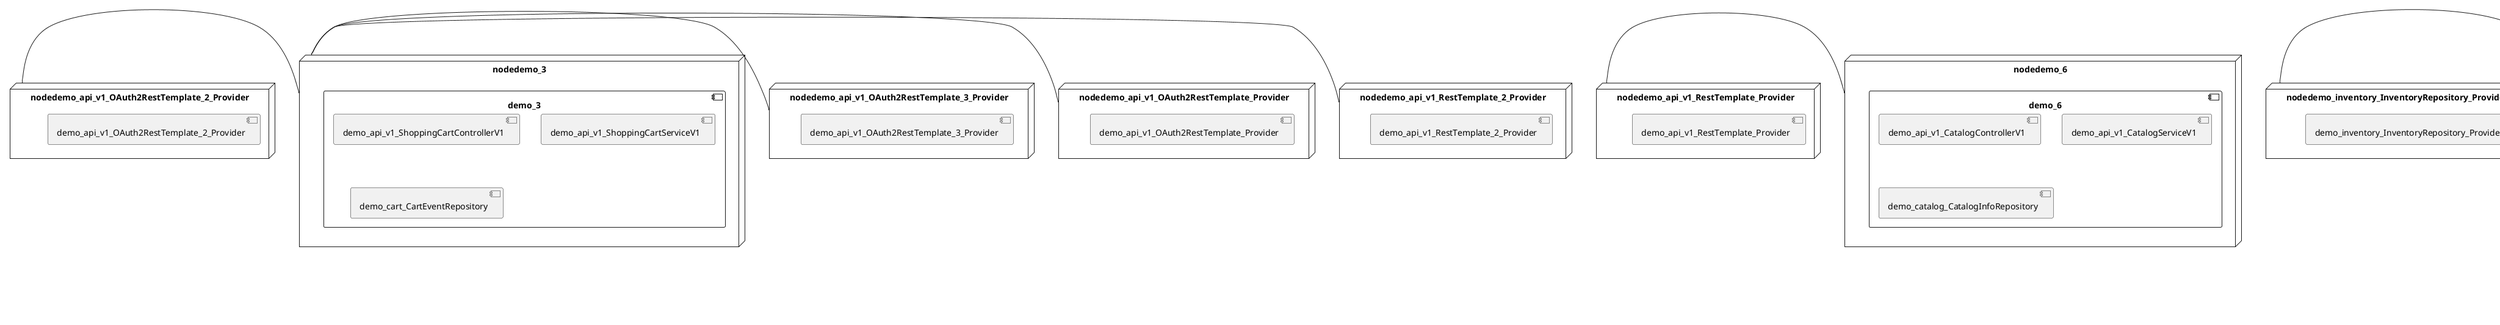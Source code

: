 @startuml
skinparam fixCircleLabelOverlapping true
skinparam componentStyle uml2
node nodedemo {
component demo {
[demo_api_v1_UserControllerV1] [[kbastani-spring-cloud-event-sourcing-example.system#_Ivq7tlR8Ee-1IfrDdP7NHQ]]
[demo_api_v1_UserServiceV1] [[kbastani-spring-cloud-event-sourcing-example.system#_Ivq7tlR8Ee-1IfrDdP7NHQ]]
[demo_user_UserRepository] [[kbastani-spring-cloud-event-sourcing-example.system#_Ivq7tlR8Ee-1IfrDdP7NHQ]]
}
}
node nodedemo_2 {
component demo_2 {
[demo_UserController] [[kbastani-spring-cloud-event-sourcing-example.system#_Ivq7tlR8Ee-1IfrDdP7NHQ]]
[demo_UserRepository] [[kbastani-spring-cloud-event-sourcing-example.system#_Ivq7tlR8Ee-1IfrDdP7NHQ]]
[demo_UserService] [[kbastani-spring-cloud-event-sourcing-example.system#_Ivq7tlR8Ee-1IfrDdP7NHQ]]
[demo_login_UserController] [[kbastani-spring-cloud-event-sourcing-example.system#_Ivq7tlR8Ee-1IfrDdP7NHQ]]
}
}
node nodedemo_3 {
component demo_3 {
[demo_api_v1_ShoppingCartControllerV1] [[kbastani-spring-cloud-event-sourcing-example.system#_Ivq7tlR8Ee-1IfrDdP7NHQ]]
[demo_api_v1_ShoppingCartServiceV1] [[kbastani-spring-cloud-event-sourcing-example.system#_Ivq7tlR8Ee-1IfrDdP7NHQ]]
[demo_cart_CartEventRepository] [[kbastani-spring-cloud-event-sourcing-example.system#_Ivq7tlR8Ee-1IfrDdP7NHQ]]
}
}
node nodedemo_4 {
component demo_4 {
[DatabaseInitializer] [[kbastani-spring-cloud-event-sourcing-example.system#_Ivq7tlR8Ee-1IfrDdP7NHQ]]
[demo_api_v1_OrderControllerV1] [[kbastani-spring-cloud-event-sourcing-example.system#_Ivq7tlR8Ee-1IfrDdP7NHQ]]
[demo_api_v1_OrderServiceV1] [[kbastani-spring-cloud-event-sourcing-example.system#_Ivq7tlR8Ee-1IfrDdP7NHQ]]
[demo_config_DatabaseInitializer] [[kbastani-spring-cloud-event-sourcing-example.system#_Ivq7tlR8Ee-1IfrDdP7NHQ]]
[demo_invoice_InvoiceRepository] [[kbastani-spring-cloud-event-sourcing-example.system#_Ivq7tlR8Ee-1IfrDdP7NHQ]]
[demo_order_OrderEventRepository] [[kbastani-spring-cloud-event-sourcing-example.system#_Ivq7tlR8Ee-1IfrDdP7NHQ]]
[demo_order_OrderRepository] [[kbastani-spring-cloud-event-sourcing-example.system#_Ivq7tlR8Ee-1IfrDdP7NHQ]]
}
}
node nodedemo_5 {
component demo_5 {
[demo_account_AccountRepository] [[kbastani-spring-cloud-event-sourcing-example.system#_Ivq7tlR8Ee-1IfrDdP7NHQ]]
[demo_api_v1_AccountControllerV1] [[kbastani-spring-cloud-event-sourcing-example.system#_Ivq7tlR8Ee-1IfrDdP7NHQ]]
[demo_api_v1_AccountServiceV1] [[kbastani-spring-cloud-event-sourcing-example.system#_Ivq7tlR8Ee-1IfrDdP7NHQ]]
}
}
node nodedemo_6 {
component demo_6 {
[demo_api_v1_CatalogControllerV1] [[kbastani-spring-cloud-event-sourcing-example.system#_Ivq7tlR8Ee-1IfrDdP7NHQ]]
[demo_api_v1_CatalogServiceV1] [[kbastani-spring-cloud-event-sourcing-example.system#_Ivq7tlR8Ee-1IfrDdP7NHQ]]
[demo_catalog_CatalogInfoRepository] [[kbastani-spring-cloud-event-sourcing-example.system#_Ivq7tlR8Ee-1IfrDdP7NHQ]]
}
}
node nodedemo_v1 {
component demo_v1 {
[demo_v1_InventoryControllerV1] [[kbastani-spring-cloud-event-sourcing-example.system#_Ivq7tlR8Ee-1IfrDdP7NHQ]]
[demo_v1_InventoryServiceV1] [[kbastani-spring-cloud-event-sourcing-example.system#_Ivq7tlR8Ee-1IfrDdP7NHQ]]
}
}
node nodedemo_api_v1_OAuth2RestTemplate_2_Provider {
[demo_api_v1_OAuth2RestTemplate_2_Provider] [[kbastani-spring-cloud-event-sourcing-example.system#_Ivq7tlR8Ee-1IfrDdP7NHQ]]
}
node nodedemo_api_v1_OAuth2RestTemplate_3_Provider {
[demo_api_v1_OAuth2RestTemplate_3_Provider] [[kbastani-spring-cloud-event-sourcing-example.system#_Ivq7tlR8Ee-1IfrDdP7NHQ]]
}
node nodedemo_api_v1_OAuth2RestTemplate_Provider {
[demo_api_v1_OAuth2RestTemplate_Provider] [[kbastani-spring-cloud-event-sourcing-example.system#_Ivq7tlR8Ee-1IfrDdP7NHQ]]
}
node nodedemo_api_v1_RestTemplate_2_Provider {
[demo_api_v1_RestTemplate_2_Provider] [[kbastani-spring-cloud-event-sourcing-example.system#_Ivq7tlR8Ee-1IfrDdP7NHQ]]
}
node nodedemo_api_v1_RestTemplate_Provider {
[demo_api_v1_RestTemplate_Provider] [[kbastani-spring-cloud-event-sourcing-example.system#_Ivq7tlR8Ee-1IfrDdP7NHQ]]
}
node nodedemo_inventory_InventoryRepository_Provider {
[demo_inventory_InventoryRepository_Provider] [[kbastani-spring-cloud-event-sourcing-example.system#_Ivq7tlR8Ee-1IfrDdP7NHQ]]
}
node nodedemo_login_AuthenticationManager_Provider {
[demo_login_AuthenticationManager_Provider] [[kbastani-spring-cloud-event-sourcing-example.system#_Ivq7tlR8Ee-1IfrDdP7NHQ]]
}
node nodedemo_login_ClientDetailsService_Provider {
[demo_login_ClientDetailsService_Provider] [[kbastani-spring-cloud-event-sourcing-example.system#_Ivq7tlR8Ee-1IfrDdP7NHQ]]
}
node nodedemo_login_HttpSessionSecurityContextRepository_Provider {
[demo_login_HttpSessionSecurityContextRepository_Provider] [[kbastani-spring-cloud-event-sourcing-example.system#_Ivq7tlR8Ee-1IfrDdP7NHQ]]
}
node nodedemo_login_LoginController {
[demo_login_LoginController] [[kbastani-spring-cloud-event-sourcing-example.system#_Ivq7tlR8Ee-1IfrDdP7NHQ]]
}
node nodedemo_product_ProductRepository_Provider {
[demo_product_ProductRepository_Provider] [[kbastani-spring-cloud-event-sourcing-example.system#_Ivq7tlR8Ee-1IfrDdP7NHQ]]
}
node nodedemo_user_UserClientV1 {
[demo_user_UserClientV1] [[kbastani-spring-cloud-event-sourcing-example.system#_Ivq7tlR8Ee-1IfrDdP7NHQ]]
}
node nodedemo_v1_Session_Provider {
[demo_v1_Session_Provider] [[kbastani-spring-cloud-event-sourcing-example.system#_Ivq7tlR8Ee-1IfrDdP7NHQ]]
}
[nodedemo_api_v1_OAuth2RestTemplate_2_Provider] - [nodedemo_3]
[nodedemo_api_v1_OAuth2RestTemplate_3_Provider] - [nodedemo_3]
[nodedemo_api_v1_OAuth2RestTemplate_Provider] - [nodedemo_3]
[nodedemo_api_v1_RestTemplate_2_Provider] - [nodedemo_3]
[nodedemo_api_v1_RestTemplate_Provider] - [nodedemo_6]
[nodedemo_inventory_InventoryRepository_Provider] - [nodedemo_v1]
[nodedemo_login_AuthenticationManager_Provider] - [nodedemo_login_LoginController]
[nodedemo_login_ClientDetailsService_Provider] - [nodedemo_login_LoginController]
[nodedemo_login_HttpSessionSecurityContextRepository_Provider] - [nodedemo_login_LoginController]
[nodedemo_product_ProductRepository_Provider] - [nodedemo_v1]
[nodedemo_v1_Session_Provider] - [nodedemo_v1]
[nodedemo] - [nodedemo_user_UserClientV1]

@enduml
